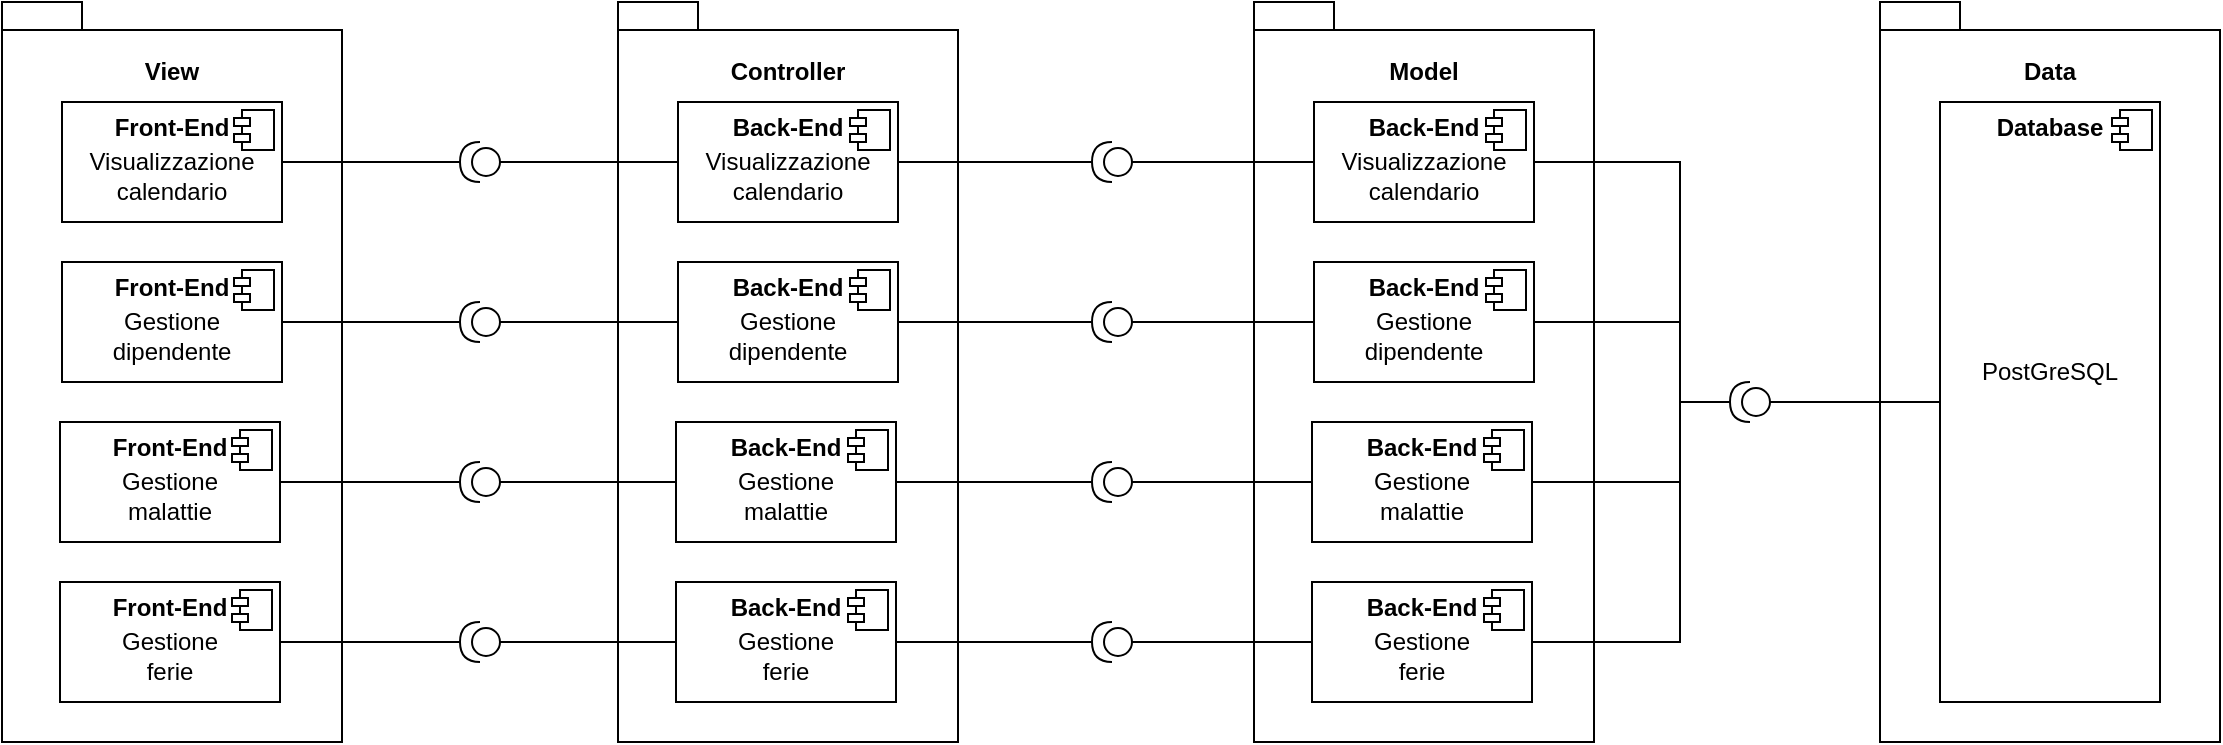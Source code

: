 <mxfile version="16.5.6" type="device"><diagram id="0fXSjZb3sVHE22vO0dJS" name="Page-1"><mxGraphModel dx="1422" dy="766" grid="1" gridSize="10" guides="1" tooltips="1" connect="1" arrows="1" fold="1" page="1" pageScale="1" pageWidth="827" pageHeight="1169" math="0" shadow="0"><root><mxCell id="0"/><mxCell id="1" parent="0"/><mxCell id="iCWnWtrapenhAROrLm87-1" value="" style="shape=folder;fontStyle=1;spacingTop=10;tabWidth=40;tabHeight=14;tabPosition=left;html=1;" parent="1" vertex="1"><mxGeometry x="41" y="80" width="170" height="370" as="geometry"/></mxCell><mxCell id="iCWnWtrapenhAROrLm87-3" value="&lt;b&gt;View&lt;/b&gt;" style="text;html=1;strokeColor=none;fillColor=none;align=center;verticalAlign=middle;whiteSpace=wrap;rounded=0;" parent="1" vertex="1"><mxGeometry x="96" y="100" width="60" height="30" as="geometry"/></mxCell><mxCell id="iCWnWtrapenhAROrLm87-4" value="&lt;p style=&quot;margin: 0px ; margin-top: 6px ; text-align: center&quot;&gt;&lt;b&gt;Front-End&lt;/b&gt;&lt;/p&gt;" style="align=left;overflow=fill;html=1;dropTarget=0;" parent="1" vertex="1"><mxGeometry x="71" y="130" width="110" height="60" as="geometry"/></mxCell><mxCell id="iCWnWtrapenhAROrLm87-5" value="" style="shape=component;jettyWidth=8;jettyHeight=4;" parent="iCWnWtrapenhAROrLm87-4" vertex="1"><mxGeometry x="1" width="20" height="20" relative="1" as="geometry"><mxPoint x="-24" y="4" as="offset"/></mxGeometry></mxCell><mxCell id="iCWnWtrapenhAROrLm87-6" value="&lt;p style=&quot;margin: 0px ; margin-top: 6px ; text-align: center&quot;&gt;&lt;b&gt;Front-End&lt;/b&gt;&lt;/p&gt;" style="align=left;overflow=fill;html=1;dropTarget=0;" parent="1" vertex="1"><mxGeometry x="71" y="210" width="110" height="60" as="geometry"/></mxCell><mxCell id="iCWnWtrapenhAROrLm87-7" value="" style="shape=component;jettyWidth=8;jettyHeight=4;" parent="iCWnWtrapenhAROrLm87-6" vertex="1"><mxGeometry x="1" width="20" height="20" relative="1" as="geometry"><mxPoint x="-24" y="4" as="offset"/></mxGeometry></mxCell><mxCell id="iCWnWtrapenhAROrLm87-8" value="&lt;p style=&quot;margin: 0px ; margin-top: 6px ; text-align: center&quot;&gt;&lt;b&gt;Front-End&lt;/b&gt;&lt;/p&gt;" style="align=left;overflow=fill;html=1;dropTarget=0;" parent="1" vertex="1"><mxGeometry x="70" y="290" width="110" height="60" as="geometry"/></mxCell><mxCell id="iCWnWtrapenhAROrLm87-9" value="" style="shape=component;jettyWidth=8;jettyHeight=4;" parent="iCWnWtrapenhAROrLm87-8" vertex="1"><mxGeometry x="1" width="20" height="20" relative="1" as="geometry"><mxPoint x="-24" y="4" as="offset"/></mxGeometry></mxCell><mxCell id="iCWnWtrapenhAROrLm87-10" value="&lt;p style=&quot;margin: 0px ; margin-top: 6px ; text-align: center&quot;&gt;&lt;b&gt;Front-End&lt;/b&gt;&lt;/p&gt;" style="align=left;overflow=fill;html=1;dropTarget=0;" parent="1" vertex="1"><mxGeometry x="70" y="370" width="110" height="60" as="geometry"/></mxCell><mxCell id="iCWnWtrapenhAROrLm87-11" value="" style="shape=component;jettyWidth=8;jettyHeight=4;" parent="iCWnWtrapenhAROrLm87-10" vertex="1"><mxGeometry x="1" width="20" height="20" relative="1" as="geometry"><mxPoint x="-24" y="4" as="offset"/></mxGeometry></mxCell><mxCell id="iCWnWtrapenhAROrLm87-12" value="Visualizzazione calendario" style="text;html=1;strokeColor=none;fillColor=none;align=center;verticalAlign=middle;whiteSpace=wrap;rounded=0;" parent="1" vertex="1"><mxGeometry x="96" y="152" width="60" height="30" as="geometry"/></mxCell><mxCell id="iCWnWtrapenhAROrLm87-13" value="Gestione dipendente" style="text;html=1;strokeColor=none;fillColor=none;align=center;verticalAlign=middle;whiteSpace=wrap;rounded=0;" parent="1" vertex="1"><mxGeometry x="96" y="232" width="60" height="30" as="geometry"/></mxCell><mxCell id="iCWnWtrapenhAROrLm87-14" value="Gestione malattie" style="text;html=1;strokeColor=none;fillColor=none;align=center;verticalAlign=middle;whiteSpace=wrap;rounded=0;" parent="1" vertex="1"><mxGeometry x="95" y="312" width="60" height="30" as="geometry"/></mxCell><mxCell id="iCWnWtrapenhAROrLm87-15" value="Gestione ferie" style="text;html=1;strokeColor=none;fillColor=none;align=center;verticalAlign=middle;whiteSpace=wrap;rounded=0;" parent="1" vertex="1"><mxGeometry x="95" y="392" width="60" height="30" as="geometry"/></mxCell><mxCell id="iCWnWtrapenhAROrLm87-16" value="" style="shape=folder;fontStyle=1;spacingTop=10;tabWidth=40;tabHeight=14;tabPosition=left;html=1;" parent="1" vertex="1"><mxGeometry x="349" y="80" width="170" height="370" as="geometry"/></mxCell><mxCell id="iCWnWtrapenhAROrLm87-17" value="&lt;b&gt;Controller&lt;/b&gt;" style="text;html=1;strokeColor=none;fillColor=none;align=center;verticalAlign=middle;whiteSpace=wrap;rounded=0;" parent="1" vertex="1"><mxGeometry x="404" y="100" width="60" height="30" as="geometry"/></mxCell><mxCell id="iCWnWtrapenhAROrLm87-18" value="&lt;p style=&quot;margin: 0px ; margin-top: 6px ; text-align: center&quot;&gt;&lt;b&gt;Back-End&lt;/b&gt;&lt;/p&gt;" style="align=left;overflow=fill;html=1;dropTarget=0;" parent="1" vertex="1"><mxGeometry x="379" y="130" width="110" height="60" as="geometry"/></mxCell><mxCell id="iCWnWtrapenhAROrLm87-19" value="" style="shape=component;jettyWidth=8;jettyHeight=4;" parent="iCWnWtrapenhAROrLm87-18" vertex="1"><mxGeometry x="1" width="20" height="20" relative="1" as="geometry"><mxPoint x="-24" y="4" as="offset"/></mxGeometry></mxCell><mxCell id="iCWnWtrapenhAROrLm87-20" value="&lt;p style=&quot;margin: 0px ; margin-top: 6px ; text-align: center&quot;&gt;&lt;b&gt;Back-End&lt;/b&gt;&lt;/p&gt;" style="align=left;overflow=fill;html=1;dropTarget=0;" parent="1" vertex="1"><mxGeometry x="379" y="210" width="110" height="60" as="geometry"/></mxCell><mxCell id="iCWnWtrapenhAROrLm87-21" value="" style="shape=component;jettyWidth=8;jettyHeight=4;" parent="iCWnWtrapenhAROrLm87-20" vertex="1"><mxGeometry x="1" width="20" height="20" relative="1" as="geometry"><mxPoint x="-24" y="4" as="offset"/></mxGeometry></mxCell><mxCell id="iCWnWtrapenhAROrLm87-22" value="&lt;p style=&quot;margin: 0px ; margin-top: 6px ; text-align: center&quot;&gt;&lt;b&gt;Back-End&lt;/b&gt;&lt;/p&gt;" style="align=left;overflow=fill;html=1;dropTarget=0;" parent="1" vertex="1"><mxGeometry x="378" y="290" width="110" height="60" as="geometry"/></mxCell><mxCell id="iCWnWtrapenhAROrLm87-23" value="" style="shape=component;jettyWidth=8;jettyHeight=4;" parent="iCWnWtrapenhAROrLm87-22" vertex="1"><mxGeometry x="1" width="20" height="20" relative="1" as="geometry"><mxPoint x="-24" y="4" as="offset"/></mxGeometry></mxCell><mxCell id="iCWnWtrapenhAROrLm87-24" value="&lt;p style=&quot;margin: 0px ; margin-top: 6px ; text-align: center&quot;&gt;&lt;b&gt;Back-End&lt;/b&gt;&lt;/p&gt;" style="align=left;overflow=fill;html=1;dropTarget=0;" parent="1" vertex="1"><mxGeometry x="378" y="370" width="110" height="60" as="geometry"/></mxCell><mxCell id="iCWnWtrapenhAROrLm87-25" value="" style="shape=component;jettyWidth=8;jettyHeight=4;" parent="iCWnWtrapenhAROrLm87-24" vertex="1"><mxGeometry x="1" width="20" height="20" relative="1" as="geometry"><mxPoint x="-24" y="4" as="offset"/></mxGeometry></mxCell><mxCell id="iCWnWtrapenhAROrLm87-26" value="Visualizzazione calendario" style="text;html=1;strokeColor=none;fillColor=none;align=center;verticalAlign=middle;whiteSpace=wrap;rounded=0;" parent="1" vertex="1"><mxGeometry x="404" y="152" width="60" height="30" as="geometry"/></mxCell><mxCell id="iCWnWtrapenhAROrLm87-27" value="Gestione dipendente" style="text;html=1;strokeColor=none;fillColor=none;align=center;verticalAlign=middle;whiteSpace=wrap;rounded=0;" parent="1" vertex="1"><mxGeometry x="404" y="232" width="60" height="30" as="geometry"/></mxCell><mxCell id="iCWnWtrapenhAROrLm87-28" value="Gestione malattie" style="text;html=1;strokeColor=none;fillColor=none;align=center;verticalAlign=middle;whiteSpace=wrap;rounded=0;" parent="1" vertex="1"><mxGeometry x="403" y="312" width="60" height="30" as="geometry"/></mxCell><mxCell id="iCWnWtrapenhAROrLm87-29" value="Gestione ferie" style="text;html=1;strokeColor=none;fillColor=none;align=center;verticalAlign=middle;whiteSpace=wrap;rounded=0;" parent="1" vertex="1"><mxGeometry x="403" y="392" width="60" height="30" as="geometry"/></mxCell><mxCell id="iCWnWtrapenhAROrLm87-30" value="" style="shape=folder;fontStyle=1;spacingTop=10;tabWidth=40;tabHeight=14;tabPosition=left;html=1;" parent="1" vertex="1"><mxGeometry x="667" y="80" width="170" height="370" as="geometry"/></mxCell><mxCell id="iCWnWtrapenhAROrLm87-31" value="&lt;b&gt;Model&lt;/b&gt;" style="text;html=1;strokeColor=none;fillColor=none;align=center;verticalAlign=middle;whiteSpace=wrap;rounded=0;" parent="1" vertex="1"><mxGeometry x="722" y="100" width="60" height="30" as="geometry"/></mxCell><mxCell id="iCWnWtrapenhAROrLm87-32" value="&lt;p style=&quot;margin: 0px ; margin-top: 6px ; text-align: center&quot;&gt;&lt;b&gt;Back-End&lt;/b&gt;&lt;/p&gt;" style="align=left;overflow=fill;html=1;dropTarget=0;" parent="1" vertex="1"><mxGeometry x="697" y="130" width="110" height="60" as="geometry"/></mxCell><mxCell id="iCWnWtrapenhAROrLm87-33" value="" style="shape=component;jettyWidth=8;jettyHeight=4;" parent="iCWnWtrapenhAROrLm87-32" vertex="1"><mxGeometry x="1" width="20" height="20" relative="1" as="geometry"><mxPoint x="-24" y="4" as="offset"/></mxGeometry></mxCell><mxCell id="iCWnWtrapenhAROrLm87-34" value="&lt;p style=&quot;margin: 0px ; margin-top: 6px ; text-align: center&quot;&gt;&lt;b&gt;Back-End&lt;/b&gt;&lt;/p&gt;" style="align=left;overflow=fill;html=1;dropTarget=0;" parent="1" vertex="1"><mxGeometry x="697" y="210" width="110" height="60" as="geometry"/></mxCell><mxCell id="iCWnWtrapenhAROrLm87-35" value="" style="shape=component;jettyWidth=8;jettyHeight=4;" parent="iCWnWtrapenhAROrLm87-34" vertex="1"><mxGeometry x="1" width="20" height="20" relative="1" as="geometry"><mxPoint x="-24" y="4" as="offset"/></mxGeometry></mxCell><mxCell id="iCWnWtrapenhAROrLm87-36" value="&lt;p style=&quot;margin: 0px ; margin-top: 6px ; text-align: center&quot;&gt;&lt;b&gt;Back-End&lt;/b&gt;&lt;/p&gt;" style="align=left;overflow=fill;html=1;dropTarget=0;" parent="1" vertex="1"><mxGeometry x="696" y="290" width="110" height="60" as="geometry"/></mxCell><mxCell id="iCWnWtrapenhAROrLm87-37" value="" style="shape=component;jettyWidth=8;jettyHeight=4;" parent="iCWnWtrapenhAROrLm87-36" vertex="1"><mxGeometry x="1" width="20" height="20" relative="1" as="geometry"><mxPoint x="-24" y="4" as="offset"/></mxGeometry></mxCell><mxCell id="iCWnWtrapenhAROrLm87-38" value="&lt;p style=&quot;margin: 0px ; margin-top: 6px ; text-align: center&quot;&gt;&lt;b&gt;Back-End&lt;/b&gt;&lt;/p&gt;" style="align=left;overflow=fill;html=1;dropTarget=0;" parent="1" vertex="1"><mxGeometry x="696" y="370" width="110" height="60" as="geometry"/></mxCell><mxCell id="iCWnWtrapenhAROrLm87-39" value="" style="shape=component;jettyWidth=8;jettyHeight=4;" parent="iCWnWtrapenhAROrLm87-38" vertex="1"><mxGeometry x="1" width="20" height="20" relative="1" as="geometry"><mxPoint x="-24" y="4" as="offset"/></mxGeometry></mxCell><mxCell id="iCWnWtrapenhAROrLm87-40" value="Visualizzazione calendario" style="text;html=1;strokeColor=none;fillColor=none;align=center;verticalAlign=middle;whiteSpace=wrap;rounded=0;" parent="1" vertex="1"><mxGeometry x="722" y="152" width="60" height="30" as="geometry"/></mxCell><mxCell id="iCWnWtrapenhAROrLm87-41" value="Gestione dipendente" style="text;html=1;strokeColor=none;fillColor=none;align=center;verticalAlign=middle;whiteSpace=wrap;rounded=0;" parent="1" vertex="1"><mxGeometry x="722" y="232" width="60" height="30" as="geometry"/></mxCell><mxCell id="iCWnWtrapenhAROrLm87-42" value="Gestione malattie" style="text;html=1;strokeColor=none;fillColor=none;align=center;verticalAlign=middle;whiteSpace=wrap;rounded=0;" parent="1" vertex="1"><mxGeometry x="721" y="312" width="60" height="30" as="geometry"/></mxCell><mxCell id="iCWnWtrapenhAROrLm87-43" value="Gestione ferie" style="text;html=1;strokeColor=none;fillColor=none;align=center;verticalAlign=middle;whiteSpace=wrap;rounded=0;" parent="1" vertex="1"><mxGeometry x="721" y="392" width="60" height="30" as="geometry"/></mxCell><mxCell id="iCWnWtrapenhAROrLm87-44" value="" style="shape=folder;fontStyle=1;spacingTop=10;tabWidth=40;tabHeight=14;tabPosition=left;html=1;" parent="1" vertex="1"><mxGeometry x="980" y="80" width="170" height="370" as="geometry"/></mxCell><mxCell id="iCWnWtrapenhAROrLm87-45" value="&lt;b&gt;Data&lt;/b&gt;" style="text;html=1;strokeColor=none;fillColor=none;align=center;verticalAlign=middle;whiteSpace=wrap;rounded=0;" parent="1" vertex="1"><mxGeometry x="1035" y="100" width="60" height="30" as="geometry"/></mxCell><mxCell id="iCWnWtrapenhAROrLm87-52" value="&lt;p style=&quot;margin: 0px ; margin-top: 6px ; text-align: center&quot;&gt;&lt;b&gt;Database&lt;/b&gt;&lt;/p&gt;" style="align=left;overflow=fill;html=1;dropTarget=0;" parent="1" vertex="1"><mxGeometry x="1010" y="130" width="110" height="300" as="geometry"/></mxCell><mxCell id="iCWnWtrapenhAROrLm87-53" value="" style="shape=component;jettyWidth=8;jettyHeight=4;" parent="iCWnWtrapenhAROrLm87-52" vertex="1"><mxGeometry x="1" width="20" height="20" relative="1" as="geometry"><mxPoint x="-24" y="4" as="offset"/></mxGeometry></mxCell><mxCell id="iCWnWtrapenhAROrLm87-58" value="PostGreSQL" style="text;html=1;strokeColor=none;fillColor=none;align=center;verticalAlign=middle;whiteSpace=wrap;rounded=0;" parent="1" vertex="1"><mxGeometry x="1035" y="250" width="60" height="30" as="geometry"/></mxCell><mxCell id="iCWnWtrapenhAROrLm87-97" value="" style="shape=providedRequiredInterface;html=1;verticalLabelPosition=bottom;sketch=0;direction=west;" parent="1" vertex="1"><mxGeometry x="270" y="150" width="20" height="20" as="geometry"/></mxCell><mxCell id="iCWnWtrapenhAROrLm87-98" value="" style="shape=providedRequiredInterface;html=1;verticalLabelPosition=bottom;sketch=0;direction=west;" parent="1" vertex="1"><mxGeometry x="270" y="230" width="20" height="20" as="geometry"/></mxCell><mxCell id="iCWnWtrapenhAROrLm87-99" value="" style="shape=providedRequiredInterface;html=1;verticalLabelPosition=bottom;sketch=0;direction=west;" parent="1" vertex="1"><mxGeometry x="270" y="310" width="20" height="20" as="geometry"/></mxCell><mxCell id="iCWnWtrapenhAROrLm87-100" value="" style="shape=providedRequiredInterface;html=1;verticalLabelPosition=bottom;sketch=0;direction=west;" parent="1" vertex="1"><mxGeometry x="270" y="390" width="20" height="20" as="geometry"/></mxCell><mxCell id="iCWnWtrapenhAROrLm87-101" value="" style="endArrow=none;html=1;rounded=0;entryX=1;entryY=0.5;entryDx=0;entryDy=0;entryPerimeter=0;exitX=1;exitY=0.5;exitDx=0;exitDy=0;" parent="1" source="iCWnWtrapenhAROrLm87-4" target="iCWnWtrapenhAROrLm87-97" edge="1"><mxGeometry width="50" height="50" relative="1" as="geometry"><mxPoint x="490" y="320" as="sourcePoint"/><mxPoint x="540" y="270" as="targetPoint"/></mxGeometry></mxCell><mxCell id="iCWnWtrapenhAROrLm87-102" value="" style="endArrow=none;html=1;rounded=0;entryX=0;entryY=0.5;entryDx=0;entryDy=0;entryPerimeter=0;exitX=0;exitY=0.5;exitDx=0;exitDy=0;" parent="1" source="iCWnWtrapenhAROrLm87-18" target="iCWnWtrapenhAROrLm87-97" edge="1"><mxGeometry width="50" height="50" relative="1" as="geometry"><mxPoint x="490" y="320" as="sourcePoint"/><mxPoint x="540" y="270" as="targetPoint"/></mxGeometry></mxCell><mxCell id="iCWnWtrapenhAROrLm87-103" value="" style="endArrow=none;html=1;rounded=0;entryX=1;entryY=0.5;entryDx=0;entryDy=0;exitX=1;exitY=0.5;exitDx=0;exitDy=0;exitPerimeter=0;" parent="1" source="iCWnWtrapenhAROrLm87-98" target="iCWnWtrapenhAROrLm87-6" edge="1"><mxGeometry width="50" height="50" relative="1" as="geometry"><mxPoint x="490" y="320" as="sourcePoint"/><mxPoint x="540" y="270" as="targetPoint"/></mxGeometry></mxCell><mxCell id="iCWnWtrapenhAROrLm87-104" value="" style="endArrow=none;html=1;rounded=0;entryX=0;entryY=0.5;entryDx=0;entryDy=0;entryPerimeter=0;exitX=0;exitY=0.5;exitDx=0;exitDy=0;" parent="1" source="iCWnWtrapenhAROrLm87-20" target="iCWnWtrapenhAROrLm87-98" edge="1"><mxGeometry width="50" height="50" relative="1" as="geometry"><mxPoint x="490" y="320" as="sourcePoint"/><mxPoint x="540" y="270" as="targetPoint"/></mxGeometry></mxCell><mxCell id="iCWnWtrapenhAROrLm87-105" value="" style="endArrow=none;html=1;rounded=0;entryX=1;entryY=0.5;entryDx=0;entryDy=0;" parent="1" target="iCWnWtrapenhAROrLm87-8" edge="1"><mxGeometry width="50" height="50" relative="1" as="geometry"><mxPoint x="270" y="320" as="sourcePoint"/><mxPoint x="240" y="350" as="targetPoint"/></mxGeometry></mxCell><mxCell id="iCWnWtrapenhAROrLm87-106" value="" style="endArrow=none;html=1;rounded=0;entryX=0;entryY=0.5;entryDx=0;entryDy=0;entryPerimeter=0;exitX=0;exitY=0.5;exitDx=0;exitDy=0;" parent="1" source="iCWnWtrapenhAROrLm87-22" target="iCWnWtrapenhAROrLm87-99" edge="1"><mxGeometry width="50" height="50" relative="1" as="geometry"><mxPoint x="310" y="360" as="sourcePoint"/><mxPoint x="540" y="270" as="targetPoint"/></mxGeometry></mxCell><mxCell id="iCWnWtrapenhAROrLm87-107" value="" style="endArrow=none;html=1;rounded=0;exitX=1;exitY=0.5;exitDx=0;exitDy=0;exitPerimeter=0;entryX=1;entryY=0.5;entryDx=0;entryDy=0;" parent="1" source="iCWnWtrapenhAROrLm87-100" target="iCWnWtrapenhAROrLm87-10" edge="1"><mxGeometry width="50" height="50" relative="1" as="geometry"><mxPoint x="490" y="320" as="sourcePoint"/><mxPoint x="250" y="440" as="targetPoint"/></mxGeometry></mxCell><mxCell id="iCWnWtrapenhAROrLm87-108" value="" style="endArrow=none;html=1;rounded=0;entryX=0;entryY=0.5;entryDx=0;entryDy=0;entryPerimeter=0;exitX=0;exitY=0.5;exitDx=0;exitDy=0;" parent="1" source="iCWnWtrapenhAROrLm87-24" target="iCWnWtrapenhAROrLm87-100" edge="1"><mxGeometry width="50" height="50" relative="1" as="geometry"><mxPoint x="330" y="430" as="sourcePoint"/><mxPoint x="540" y="270" as="targetPoint"/></mxGeometry></mxCell><mxCell id="iCWnWtrapenhAROrLm87-111" value="" style="shape=providedRequiredInterface;html=1;verticalLabelPosition=bottom;sketch=0;direction=west;" parent="1" vertex="1"><mxGeometry x="586" y="150" width="20" height="20" as="geometry"/></mxCell><mxCell id="iCWnWtrapenhAROrLm87-112" value="" style="shape=providedRequiredInterface;html=1;verticalLabelPosition=bottom;sketch=0;direction=west;" parent="1" vertex="1"><mxGeometry x="586" y="230" width="20" height="20" as="geometry"/></mxCell><mxCell id="iCWnWtrapenhAROrLm87-113" value="" style="shape=providedRequiredInterface;html=1;verticalLabelPosition=bottom;sketch=0;direction=west;" parent="1" vertex="1"><mxGeometry x="586" y="310" width="20" height="20" as="geometry"/></mxCell><mxCell id="iCWnWtrapenhAROrLm87-114" value="" style="shape=providedRequiredInterface;html=1;verticalLabelPosition=bottom;sketch=0;direction=west;" parent="1" vertex="1"><mxGeometry x="586" y="390" width="20" height="20" as="geometry"/></mxCell><mxCell id="iCWnWtrapenhAROrLm87-115" value="" style="endArrow=none;html=1;rounded=0;entryX=1;entryY=0.5;entryDx=0;entryDy=0;entryPerimeter=0;exitX=1;exitY=0.5;exitDx=0;exitDy=0;" parent="1" source="iCWnWtrapenhAROrLm87-18" target="iCWnWtrapenhAROrLm87-111" edge="1"><mxGeometry width="50" height="50" relative="1" as="geometry"><mxPoint x="490" y="360" as="sourcePoint"/><mxPoint x="540" y="310" as="targetPoint"/></mxGeometry></mxCell><mxCell id="iCWnWtrapenhAROrLm87-116" value="" style="endArrow=none;html=1;rounded=0;entryX=1;entryY=0.5;entryDx=0;entryDy=0;entryPerimeter=0;exitX=1;exitY=0.5;exitDx=0;exitDy=0;" parent="1" source="iCWnWtrapenhAROrLm87-20" target="iCWnWtrapenhAROrLm87-112" edge="1"><mxGeometry width="50" height="50" relative="1" as="geometry"><mxPoint x="490" y="360" as="sourcePoint"/><mxPoint x="540" y="310" as="targetPoint"/></mxGeometry></mxCell><mxCell id="iCWnWtrapenhAROrLm87-117" value="" style="endArrow=none;html=1;rounded=0;entryX=0;entryY=0.5;entryDx=0;entryDy=0;exitX=0;exitY=0.5;exitDx=0;exitDy=0;exitPerimeter=0;" parent="1" source="iCWnWtrapenhAROrLm87-111" target="iCWnWtrapenhAROrLm87-32" edge="1"><mxGeometry width="50" height="50" relative="1" as="geometry"><mxPoint x="490" y="360" as="sourcePoint"/><mxPoint x="540" y="310" as="targetPoint"/></mxGeometry></mxCell><mxCell id="iCWnWtrapenhAROrLm87-118" value="" style="endArrow=none;html=1;rounded=0;entryX=0;entryY=0.5;entryDx=0;entryDy=0;exitX=0;exitY=0.5;exitDx=0;exitDy=0;exitPerimeter=0;" parent="1" source="iCWnWtrapenhAROrLm87-112" target="iCWnWtrapenhAROrLm87-34" edge="1"><mxGeometry width="50" height="50" relative="1" as="geometry"><mxPoint x="490" y="360" as="sourcePoint"/><mxPoint x="540" y="310" as="targetPoint"/></mxGeometry></mxCell><mxCell id="iCWnWtrapenhAROrLm87-119" value="" style="endArrow=none;html=1;rounded=0;entryX=1;entryY=0.5;entryDx=0;entryDy=0;entryPerimeter=0;exitX=1;exitY=0.5;exitDx=0;exitDy=0;" parent="1" source="iCWnWtrapenhAROrLm87-22" target="iCWnWtrapenhAROrLm87-113" edge="1"><mxGeometry width="50" height="50" relative="1" as="geometry"><mxPoint x="490" y="360" as="sourcePoint"/><mxPoint x="540" y="310" as="targetPoint"/></mxGeometry></mxCell><mxCell id="iCWnWtrapenhAROrLm87-121" value="" style="endArrow=none;html=1;rounded=0;entryX=0;entryY=0.5;entryDx=0;entryDy=0;exitX=0;exitY=0.5;exitDx=0;exitDy=0;exitPerimeter=0;" parent="1" source="iCWnWtrapenhAROrLm87-113" target="iCWnWtrapenhAROrLm87-36" edge="1"><mxGeometry width="50" height="50" relative="1" as="geometry"><mxPoint x="490" y="360" as="sourcePoint"/><mxPoint x="540" y="310" as="targetPoint"/></mxGeometry></mxCell><mxCell id="iCWnWtrapenhAROrLm87-122" value="" style="endArrow=none;html=1;rounded=0;entryX=0;entryY=0.5;entryDx=0;entryDy=0;exitX=0;exitY=0.5;exitDx=0;exitDy=0;exitPerimeter=0;" parent="1" source="iCWnWtrapenhAROrLm87-114" target="iCWnWtrapenhAROrLm87-38" edge="1"><mxGeometry width="50" height="50" relative="1" as="geometry"><mxPoint x="490" y="360" as="sourcePoint"/><mxPoint x="540" y="310" as="targetPoint"/></mxGeometry></mxCell><mxCell id="iCWnWtrapenhAROrLm87-123" value="" style="endArrow=none;html=1;rounded=0;entryX=1;entryY=0.5;entryDx=0;entryDy=0;entryPerimeter=0;exitX=1;exitY=0.5;exitDx=0;exitDy=0;" parent="1" source="iCWnWtrapenhAROrLm87-24" target="iCWnWtrapenhAROrLm87-114" edge="1"><mxGeometry width="50" height="50" relative="1" as="geometry"><mxPoint x="490" y="360" as="sourcePoint"/><mxPoint x="540" y="310" as="targetPoint"/></mxGeometry></mxCell><mxCell id="iCWnWtrapenhAROrLm87-124" value="" style="shape=providedRequiredInterface;html=1;verticalLabelPosition=bottom;sketch=0;direction=west;" parent="1" vertex="1"><mxGeometry x="905" y="270" width="20" height="20" as="geometry"/></mxCell><mxCell id="iCWnWtrapenhAROrLm87-125" value="" style="endArrow=none;html=1;rounded=0;entryX=0;entryY=0.5;entryDx=0;entryDy=0;exitX=0;exitY=0.5;exitDx=0;exitDy=0;exitPerimeter=0;" parent="1" source="iCWnWtrapenhAROrLm87-124" target="iCWnWtrapenhAROrLm87-52" edge="1"><mxGeometry width="50" height="50" relative="1" as="geometry"><mxPoint x="490" y="360" as="sourcePoint"/><mxPoint x="540" y="310" as="targetPoint"/></mxGeometry></mxCell><mxCell id="iCWnWtrapenhAROrLm87-126" value="" style="endArrow=none;html=1;rounded=0;entryX=1;entryY=0.5;entryDx=0;entryDy=0;exitX=1;exitY=0.5;exitDx=0;exitDy=0;exitPerimeter=0;" parent="1" source="iCWnWtrapenhAROrLm87-124" target="iCWnWtrapenhAROrLm87-32" edge="1"><mxGeometry width="50" height="50" relative="1" as="geometry"><mxPoint x="860" y="280" as="sourcePoint"/><mxPoint x="540" y="310" as="targetPoint"/><Array as="points"><mxPoint x="880" y="280"/><mxPoint x="880" y="160"/></Array></mxGeometry></mxCell><mxCell id="iCWnWtrapenhAROrLm87-130" value="" style="endArrow=none;html=1;rounded=0;exitX=1;exitY=0.5;exitDx=0;exitDy=0;" parent="1" source="iCWnWtrapenhAROrLm87-38" edge="1"><mxGeometry width="50" height="50" relative="1" as="geometry"><mxPoint x="880" y="470" as="sourcePoint"/><mxPoint x="880" y="280" as="targetPoint"/><Array as="points"><mxPoint x="880" y="400"/></Array></mxGeometry></mxCell><mxCell id="iCWnWtrapenhAROrLm87-131" value="" style="endArrow=none;html=1;rounded=0;exitX=1;exitY=0.5;exitDx=0;exitDy=0;" parent="1" source="iCWnWtrapenhAROrLm87-34" edge="1"><mxGeometry width="50" height="50" relative="1" as="geometry"><mxPoint x="490" y="360" as="sourcePoint"/><mxPoint x="880" y="240" as="targetPoint"/><Array as="points"><mxPoint x="860" y="240"/></Array></mxGeometry></mxCell><mxCell id="iCWnWtrapenhAROrLm87-132" value="" style="endArrow=none;html=1;rounded=0;exitX=1;exitY=0.5;exitDx=0;exitDy=0;" parent="1" source="iCWnWtrapenhAROrLm87-36" edge="1"><mxGeometry width="50" height="50" relative="1" as="geometry"><mxPoint x="490" y="360" as="sourcePoint"/><mxPoint x="880" y="320" as="targetPoint"/></mxGeometry></mxCell></root></mxGraphModel></diagram></mxfile>